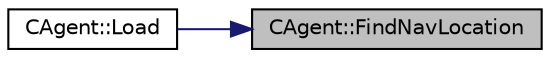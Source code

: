 digraph "CAgent::FindNavLocation"
{
 // LATEX_PDF_SIZE
  edge [fontname="Helvetica",fontsize="10",labelfontname="Helvetica",labelfontsize="10"];
  node [fontname="Helvetica",fontsize="10",shape=record];
  rankdir="RL";
  Node34 [label="CAgent::FindNavLocation",height=0.2,width=0.4,color="black", fillcolor="grey75", style="filled", fontcolor="black",tooltip="make the Agent follow a precalculated path"];
  Node34 -> Node35 [dir="back",color="midnightblue",fontsize="10",style="solid",fontname="Helvetica"];
  Node35 [label="CAgent::Load",height=0.2,width=0.4,color="black", fillcolor="white", style="filled",URL="$class_c_agent.html#a744b88d9b408c11bb3406acb6717ddb0",tooltip="loads the component from saved state"];
}
